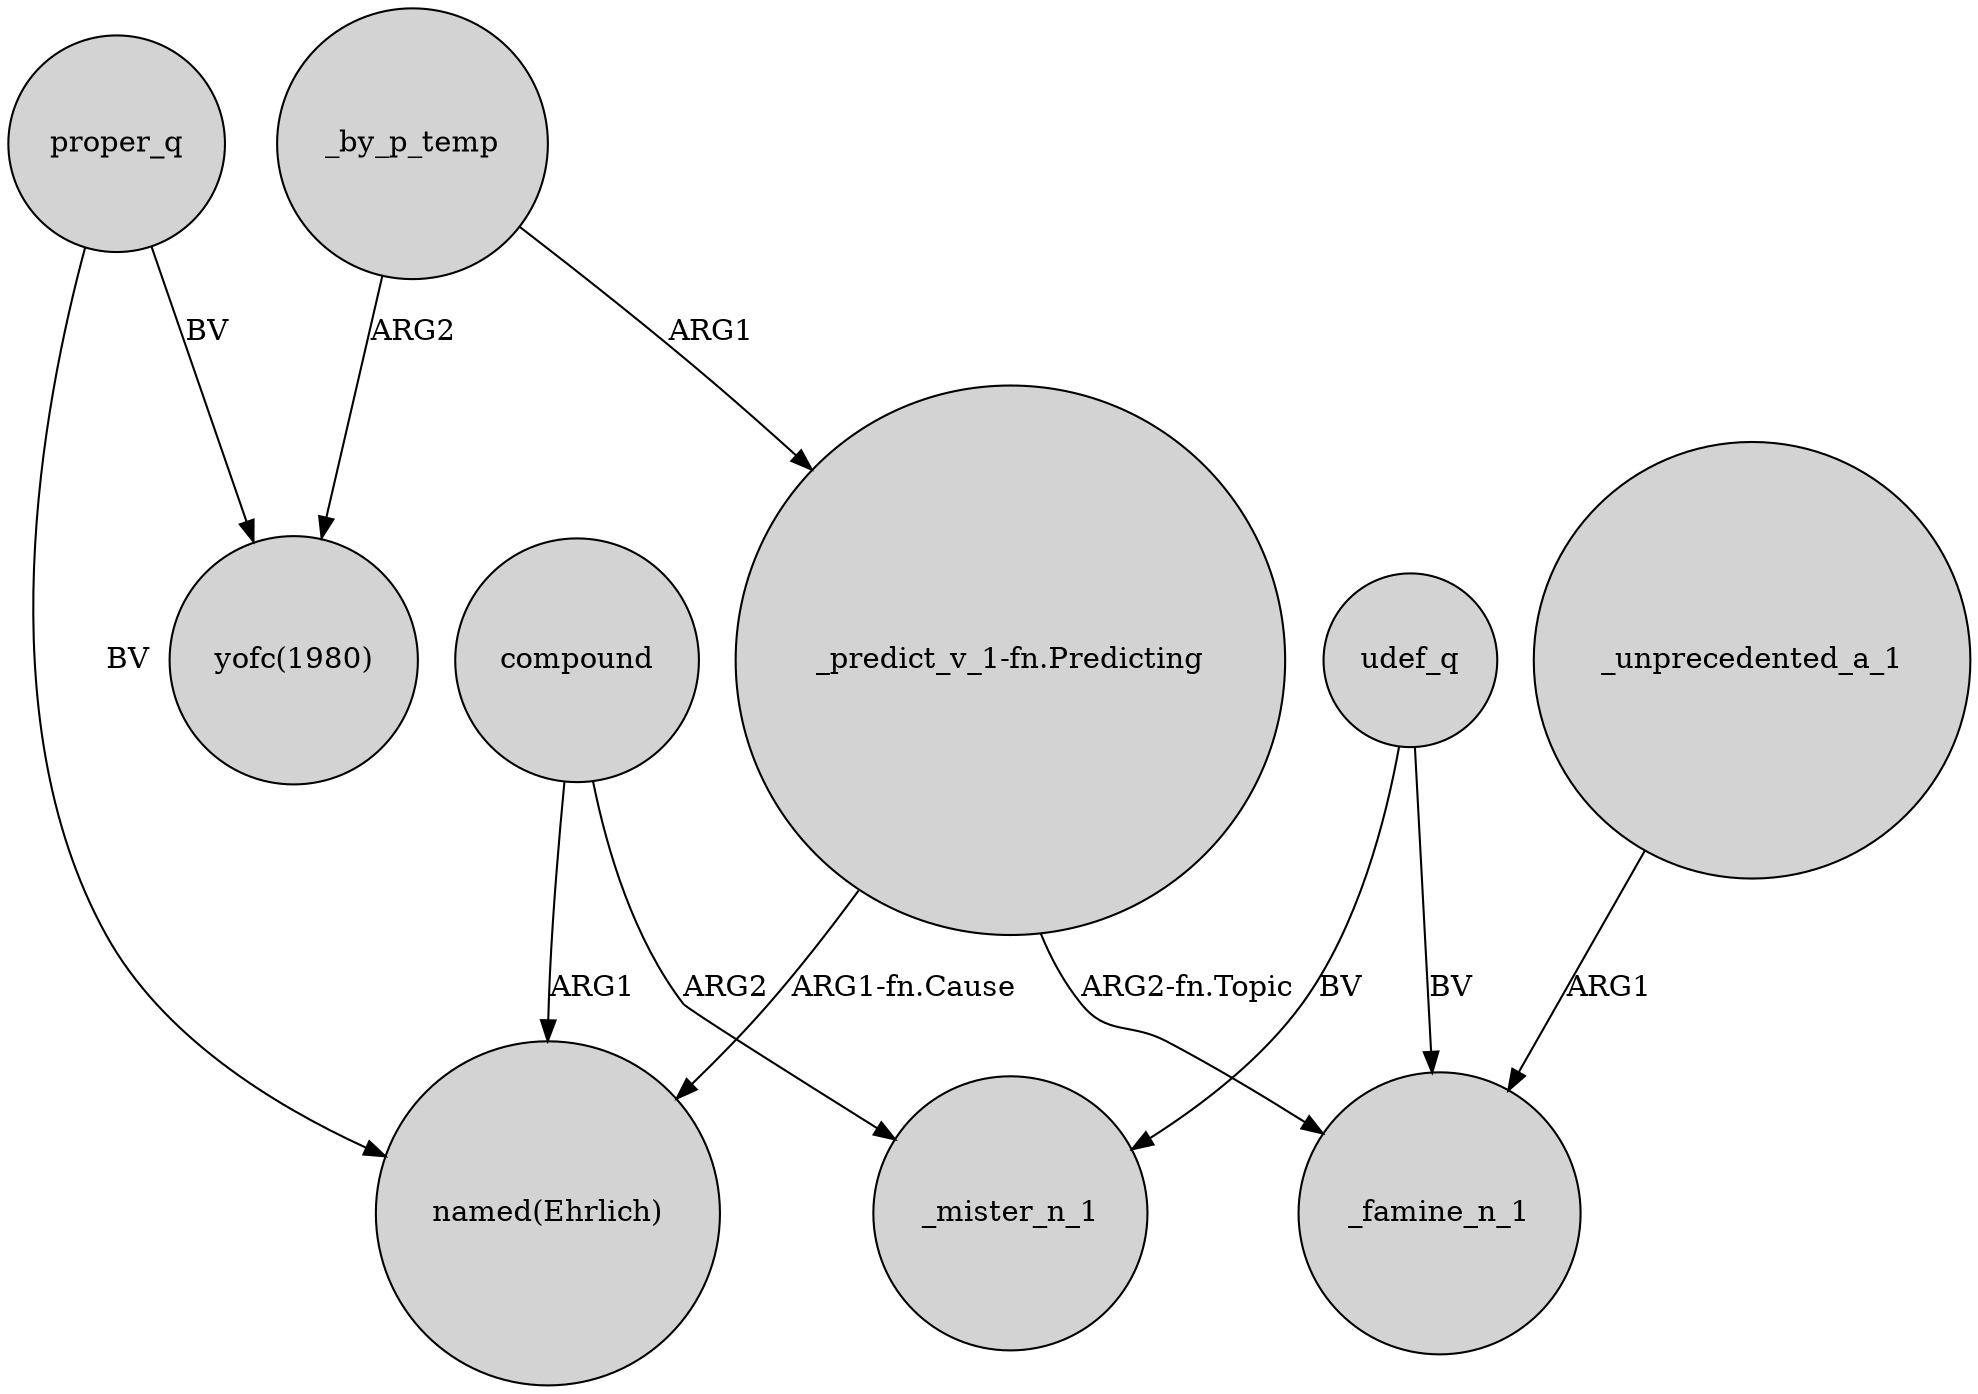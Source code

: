 digraph {
	node [shape=circle style=filled]
	_by_p_temp -> "yofc(1980)" [label=ARG2]
	udef_q -> _mister_n_1 [label=BV]
	"_predict_v_1-fn.Predicting" -> _famine_n_1 [label="ARG2-fn.Topic"]
	"_predict_v_1-fn.Predicting" -> "named(Ehrlich)" [label="ARG1-fn.Cause"]
	compound -> "named(Ehrlich)" [label=ARG1]
	proper_q -> "named(Ehrlich)" [label=BV]
	udef_q -> _famine_n_1 [label=BV]
	_by_p_temp -> "_predict_v_1-fn.Predicting" [label=ARG1]
	_unprecedented_a_1 -> _famine_n_1 [label=ARG1]
	proper_q -> "yofc(1980)" [label=BV]
	compound -> _mister_n_1 [label=ARG2]
}
